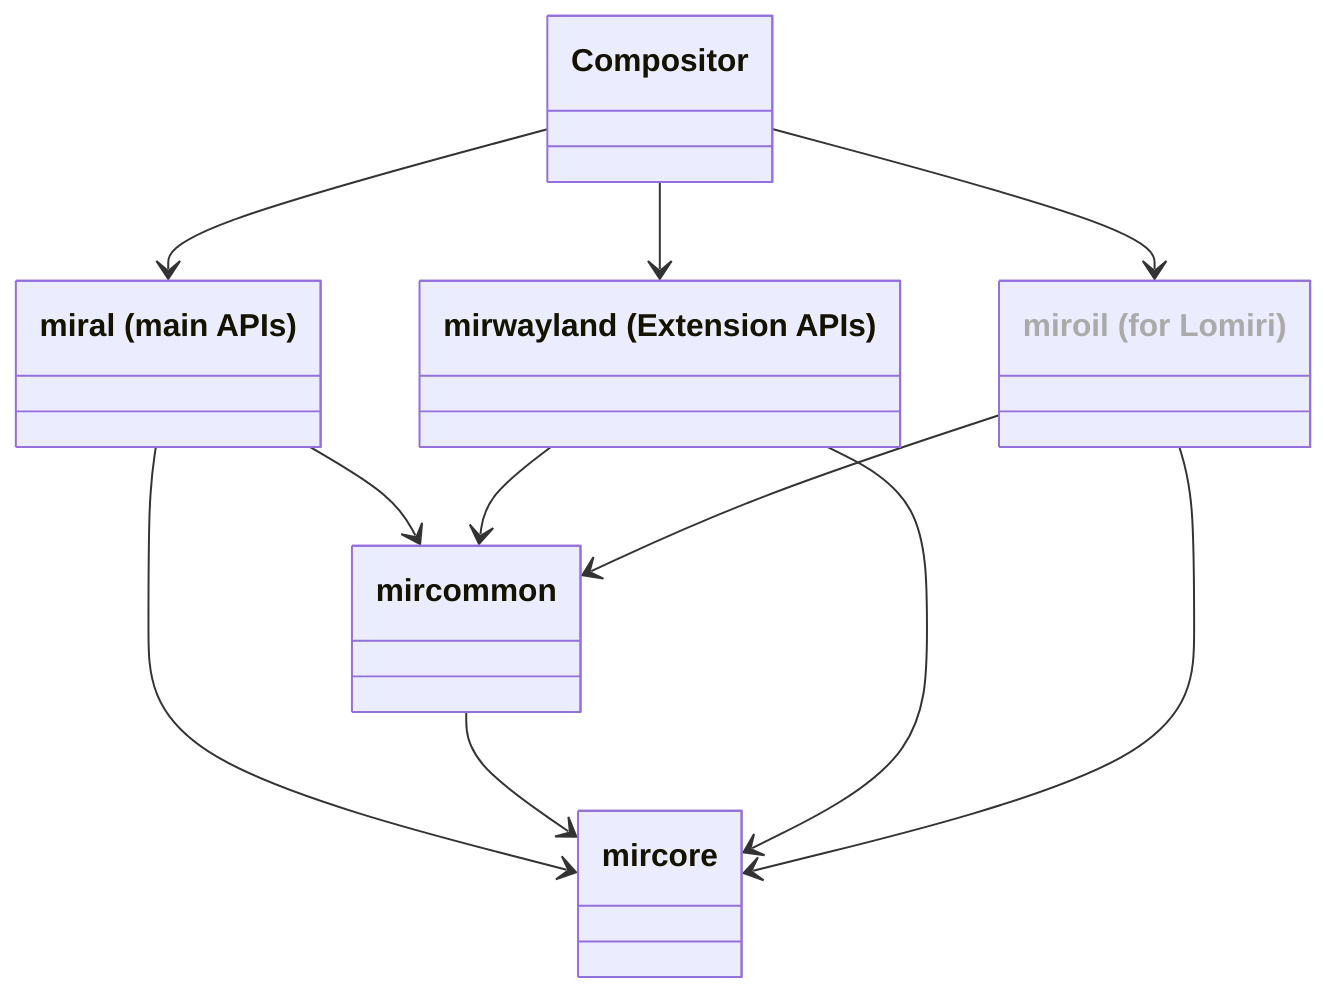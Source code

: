 classDiagram
    miral --> mircore
    mircommon --> mircore
    mirwayland --> mircore
    miroil --> mircore
    miral -->mircommon
    mirwayland --> mircommon
    miroil --> mircommon

    Compositor --> miral
    Compositor --> mirwayland
    Compositor --> miroil

    class miral["miral (main APIs)"]
    class mirwayland["mirwayland (Extension APIs)"]
    class miroil["miroil (for Lomiri)"]
    style miroil color:#aaa